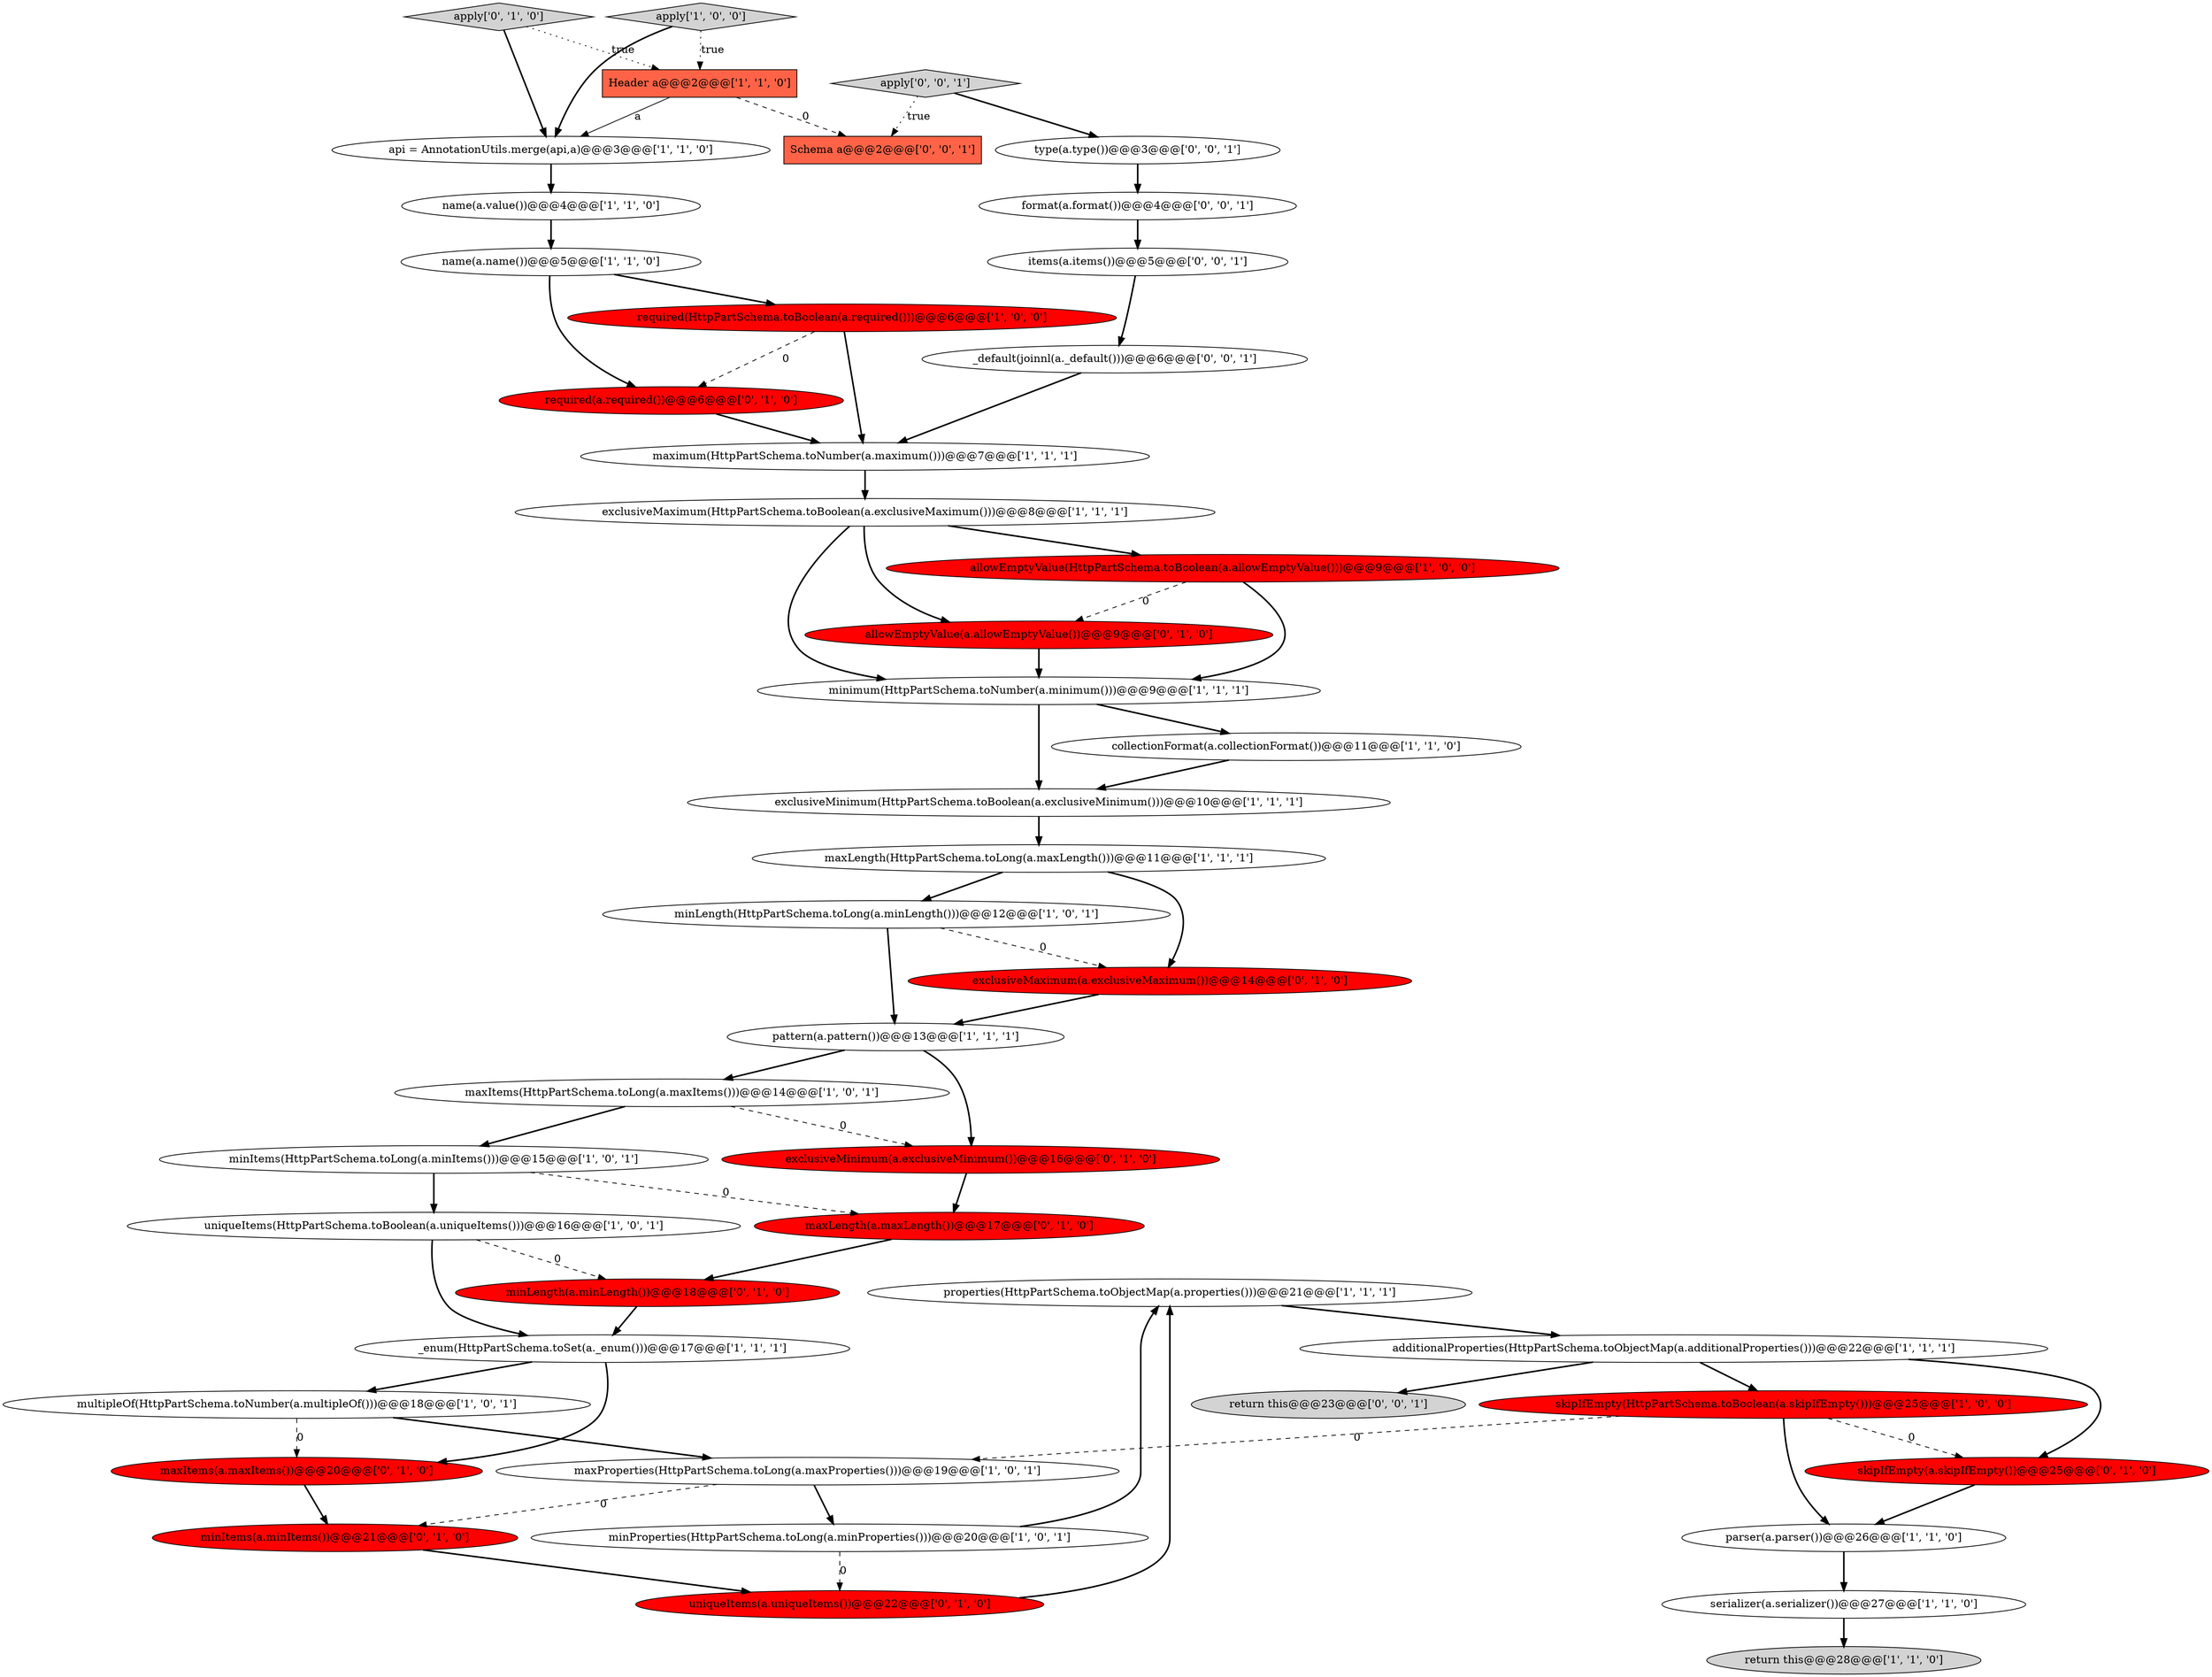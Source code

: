 digraph {
9 [style = filled, label = "properties(HttpPartSchema.toObjectMap(a.properties()))@@@21@@@['1', '1', '1']", fillcolor = white, shape = ellipse image = "AAA0AAABBB1BBB"];
29 [style = filled, label = "minItems(a.minItems())@@@21@@@['0', '1', '0']", fillcolor = red, shape = ellipse image = "AAA1AAABBB2BBB"];
24 [style = filled, label = "pattern(a.pattern())@@@13@@@['1', '1', '1']", fillcolor = white, shape = ellipse image = "AAA0AAABBB1BBB"];
6 [style = filled, label = "exclusiveMaximum(HttpPartSchema.toBoolean(a.exclusiveMaximum()))@@@8@@@['1', '1', '1']", fillcolor = white, shape = ellipse image = "AAA0AAABBB1BBB"];
15 [style = filled, label = "api = AnnotationUtils.merge(api,a)@@@3@@@['1', '1', '0']", fillcolor = white, shape = ellipse image = "AAA0AAABBB1BBB"];
18 [style = filled, label = "minLength(HttpPartSchema.toLong(a.minLength()))@@@12@@@['1', '0', '1']", fillcolor = white, shape = ellipse image = "AAA0AAABBB1BBB"];
35 [style = filled, label = "exclusiveMinimum(a.exclusiveMinimum())@@@16@@@['0', '1', '0']", fillcolor = red, shape = ellipse image = "AAA1AAABBB2BBB"];
4 [style = filled, label = "return this@@@28@@@['1', '1', '0']", fillcolor = lightgray, shape = ellipse image = "AAA0AAABBB1BBB"];
17 [style = filled, label = "skipIfEmpty(HttpPartSchema.toBoolean(a.skipIfEmpty()))@@@25@@@['1', '0', '0']", fillcolor = red, shape = ellipse image = "AAA1AAABBB1BBB"];
5 [style = filled, label = "additionalProperties(HttpPartSchema.toObjectMap(a.additionalProperties()))@@@22@@@['1', '1', '1']", fillcolor = white, shape = ellipse image = "AAA0AAABBB1BBB"];
30 [style = filled, label = "allowEmptyValue(a.allowEmptyValue())@@@9@@@['0', '1', '0']", fillcolor = red, shape = ellipse image = "AAA1AAABBB2BBB"];
11 [style = filled, label = "exclusiveMinimum(HttpPartSchema.toBoolean(a.exclusiveMinimum()))@@@10@@@['1', '1', '1']", fillcolor = white, shape = ellipse image = "AAA0AAABBB1BBB"];
16 [style = filled, label = "maxItems(HttpPartSchema.toLong(a.maxItems()))@@@14@@@['1', '0', '1']", fillcolor = white, shape = ellipse image = "AAA0AAABBB1BBB"];
7 [style = filled, label = "parser(a.parser())@@@26@@@['1', '1', '0']", fillcolor = white, shape = ellipse image = "AAA0AAABBB1BBB"];
31 [style = filled, label = "uniqueItems(a.uniqueItems())@@@22@@@['0', '1', '0']", fillcolor = red, shape = ellipse image = "AAA1AAABBB2BBB"];
10 [style = filled, label = "required(HttpPartSchema.toBoolean(a.required()))@@@6@@@['1', '0', '0']", fillcolor = red, shape = ellipse image = "AAA1AAABBB1BBB"];
43 [style = filled, label = "apply['0', '0', '1']", fillcolor = lightgray, shape = diamond image = "AAA0AAABBB3BBB"];
22 [style = filled, label = "maxProperties(HttpPartSchema.toLong(a.maxProperties()))@@@19@@@['1', '0', '1']", fillcolor = white, shape = ellipse image = "AAA0AAABBB1BBB"];
38 [style = filled, label = "skipIfEmpty(a.skipIfEmpty())@@@25@@@['0', '1', '0']", fillcolor = red, shape = ellipse image = "AAA1AAABBB2BBB"];
12 [style = filled, label = "allowEmptyValue(HttpPartSchema.toBoolean(a.allowEmptyValue()))@@@9@@@['1', '0', '0']", fillcolor = red, shape = ellipse image = "AAA1AAABBB1BBB"];
42 [style = filled, label = "Schema a@@@2@@@['0', '0', '1']", fillcolor = tomato, shape = box image = "AAA0AAABBB3BBB"];
40 [style = filled, label = "format(a.format())@@@4@@@['0', '0', '1']", fillcolor = white, shape = ellipse image = "AAA0AAABBB3BBB"];
27 [style = filled, label = "uniqueItems(HttpPartSchema.toBoolean(a.uniqueItems()))@@@16@@@['1', '0', '1']", fillcolor = white, shape = ellipse image = "AAA0AAABBB1BBB"];
13 [style = filled, label = "multipleOf(HttpPartSchema.toNumber(a.multipleOf()))@@@18@@@['1', '0', '1']", fillcolor = white, shape = ellipse image = "AAA0AAABBB1BBB"];
34 [style = filled, label = "maxLength(a.maxLength())@@@17@@@['0', '1', '0']", fillcolor = red, shape = ellipse image = "AAA1AAABBB2BBB"];
0 [style = filled, label = "_enum(HttpPartSchema.toSet(a._enum()))@@@17@@@['1', '1', '1']", fillcolor = white, shape = ellipse image = "AAA0AAABBB1BBB"];
25 [style = filled, label = "minItems(HttpPartSchema.toLong(a.minItems()))@@@15@@@['1', '0', '1']", fillcolor = white, shape = ellipse image = "AAA0AAABBB1BBB"];
37 [style = filled, label = "exclusiveMaximum(a.exclusiveMaximum())@@@14@@@['0', '1', '0']", fillcolor = red, shape = ellipse image = "AAA1AAABBB2BBB"];
20 [style = filled, label = "name(a.name())@@@5@@@['1', '1', '0']", fillcolor = white, shape = ellipse image = "AAA0AAABBB1BBB"];
45 [style = filled, label = "_default(joinnl(a._default()))@@@6@@@['0', '0', '1']", fillcolor = white, shape = ellipse image = "AAA0AAABBB3BBB"];
14 [style = filled, label = "minimum(HttpPartSchema.toNumber(a.minimum()))@@@9@@@['1', '1', '1']", fillcolor = white, shape = ellipse image = "AAA0AAABBB1BBB"];
19 [style = filled, label = "serializer(a.serializer())@@@27@@@['1', '1', '0']", fillcolor = white, shape = ellipse image = "AAA0AAABBB1BBB"];
23 [style = filled, label = "minProperties(HttpPartSchema.toLong(a.minProperties()))@@@20@@@['1', '0', '1']", fillcolor = white, shape = ellipse image = "AAA0AAABBB1BBB"];
32 [style = filled, label = "apply['0', '1', '0']", fillcolor = lightgray, shape = diamond image = "AAA0AAABBB2BBB"];
21 [style = filled, label = "collectionFormat(a.collectionFormat())@@@11@@@['1', '1', '0']", fillcolor = white, shape = ellipse image = "AAA0AAABBB1BBB"];
26 [style = filled, label = "name(a.value())@@@4@@@['1', '1', '0']", fillcolor = white, shape = ellipse image = "AAA0AAABBB1BBB"];
8 [style = filled, label = "Header a@@@2@@@['1', '1', '0']", fillcolor = tomato, shape = box image = "AAA0AAABBB1BBB"];
39 [style = filled, label = "type(a.type())@@@3@@@['0', '0', '1']", fillcolor = white, shape = ellipse image = "AAA0AAABBB3BBB"];
44 [style = filled, label = "return this@@@23@@@['0', '0', '1']", fillcolor = lightgray, shape = ellipse image = "AAA0AAABBB3BBB"];
1 [style = filled, label = "maxLength(HttpPartSchema.toLong(a.maxLength()))@@@11@@@['1', '1', '1']", fillcolor = white, shape = ellipse image = "AAA0AAABBB1BBB"];
41 [style = filled, label = "items(a.items())@@@5@@@['0', '0', '1']", fillcolor = white, shape = ellipse image = "AAA0AAABBB3BBB"];
28 [style = filled, label = "maxItems(a.maxItems())@@@20@@@['0', '1', '0']", fillcolor = red, shape = ellipse image = "AAA1AAABBB2BBB"];
3 [style = filled, label = "maximum(HttpPartSchema.toNumber(a.maximum()))@@@7@@@['1', '1', '1']", fillcolor = white, shape = ellipse image = "AAA0AAABBB1BBB"];
36 [style = filled, label = "minLength(a.minLength())@@@18@@@['0', '1', '0']", fillcolor = red, shape = ellipse image = "AAA1AAABBB2BBB"];
33 [style = filled, label = "required(a.required())@@@6@@@['0', '1', '0']", fillcolor = red, shape = ellipse image = "AAA1AAABBB2BBB"];
2 [style = filled, label = "apply['1', '0', '0']", fillcolor = lightgray, shape = diamond image = "AAA0AAABBB1BBB"];
28->29 [style = bold, label=""];
18->24 [style = bold, label=""];
37->24 [style = bold, label=""];
33->3 [style = bold, label=""];
0->13 [style = bold, label=""];
25->34 [style = dashed, label="0"];
27->0 [style = bold, label=""];
2->8 [style = dotted, label="true"];
45->3 [style = bold, label=""];
11->1 [style = bold, label=""];
24->35 [style = bold, label=""];
31->9 [style = bold, label=""];
16->35 [style = dashed, label="0"];
23->31 [style = dashed, label="0"];
29->31 [style = bold, label=""];
22->29 [style = dashed, label="0"];
17->22 [style = dashed, label="0"];
10->3 [style = bold, label=""];
3->6 [style = bold, label=""];
1->18 [style = bold, label=""];
16->25 [style = bold, label=""];
10->33 [style = dashed, label="0"];
0->28 [style = bold, label=""];
12->30 [style = dashed, label="0"];
43->42 [style = dotted, label="true"];
5->17 [style = bold, label=""];
5->38 [style = bold, label=""];
22->23 [style = bold, label=""];
27->36 [style = dashed, label="0"];
17->38 [style = dashed, label="0"];
20->33 [style = bold, label=""];
8->42 [style = dashed, label="0"];
8->15 [style = solid, label="a"];
15->26 [style = bold, label=""];
20->10 [style = bold, label=""];
17->7 [style = bold, label=""];
6->14 [style = bold, label=""];
25->27 [style = bold, label=""];
24->16 [style = bold, label=""];
13->28 [style = dashed, label="0"];
36->0 [style = bold, label=""];
32->8 [style = dotted, label="true"];
21->11 [style = bold, label=""];
5->44 [style = bold, label=""];
38->7 [style = bold, label=""];
39->40 [style = bold, label=""];
34->36 [style = bold, label=""];
2->15 [style = bold, label=""];
40->41 [style = bold, label=""];
12->14 [style = bold, label=""];
32->15 [style = bold, label=""];
18->37 [style = dashed, label="0"];
9->5 [style = bold, label=""];
30->14 [style = bold, label=""];
41->45 [style = bold, label=""];
13->22 [style = bold, label=""];
19->4 [style = bold, label=""];
6->30 [style = bold, label=""];
35->34 [style = bold, label=""];
23->9 [style = bold, label=""];
7->19 [style = bold, label=""];
14->11 [style = bold, label=""];
43->39 [style = bold, label=""];
14->21 [style = bold, label=""];
26->20 [style = bold, label=""];
1->37 [style = bold, label=""];
6->12 [style = bold, label=""];
}
